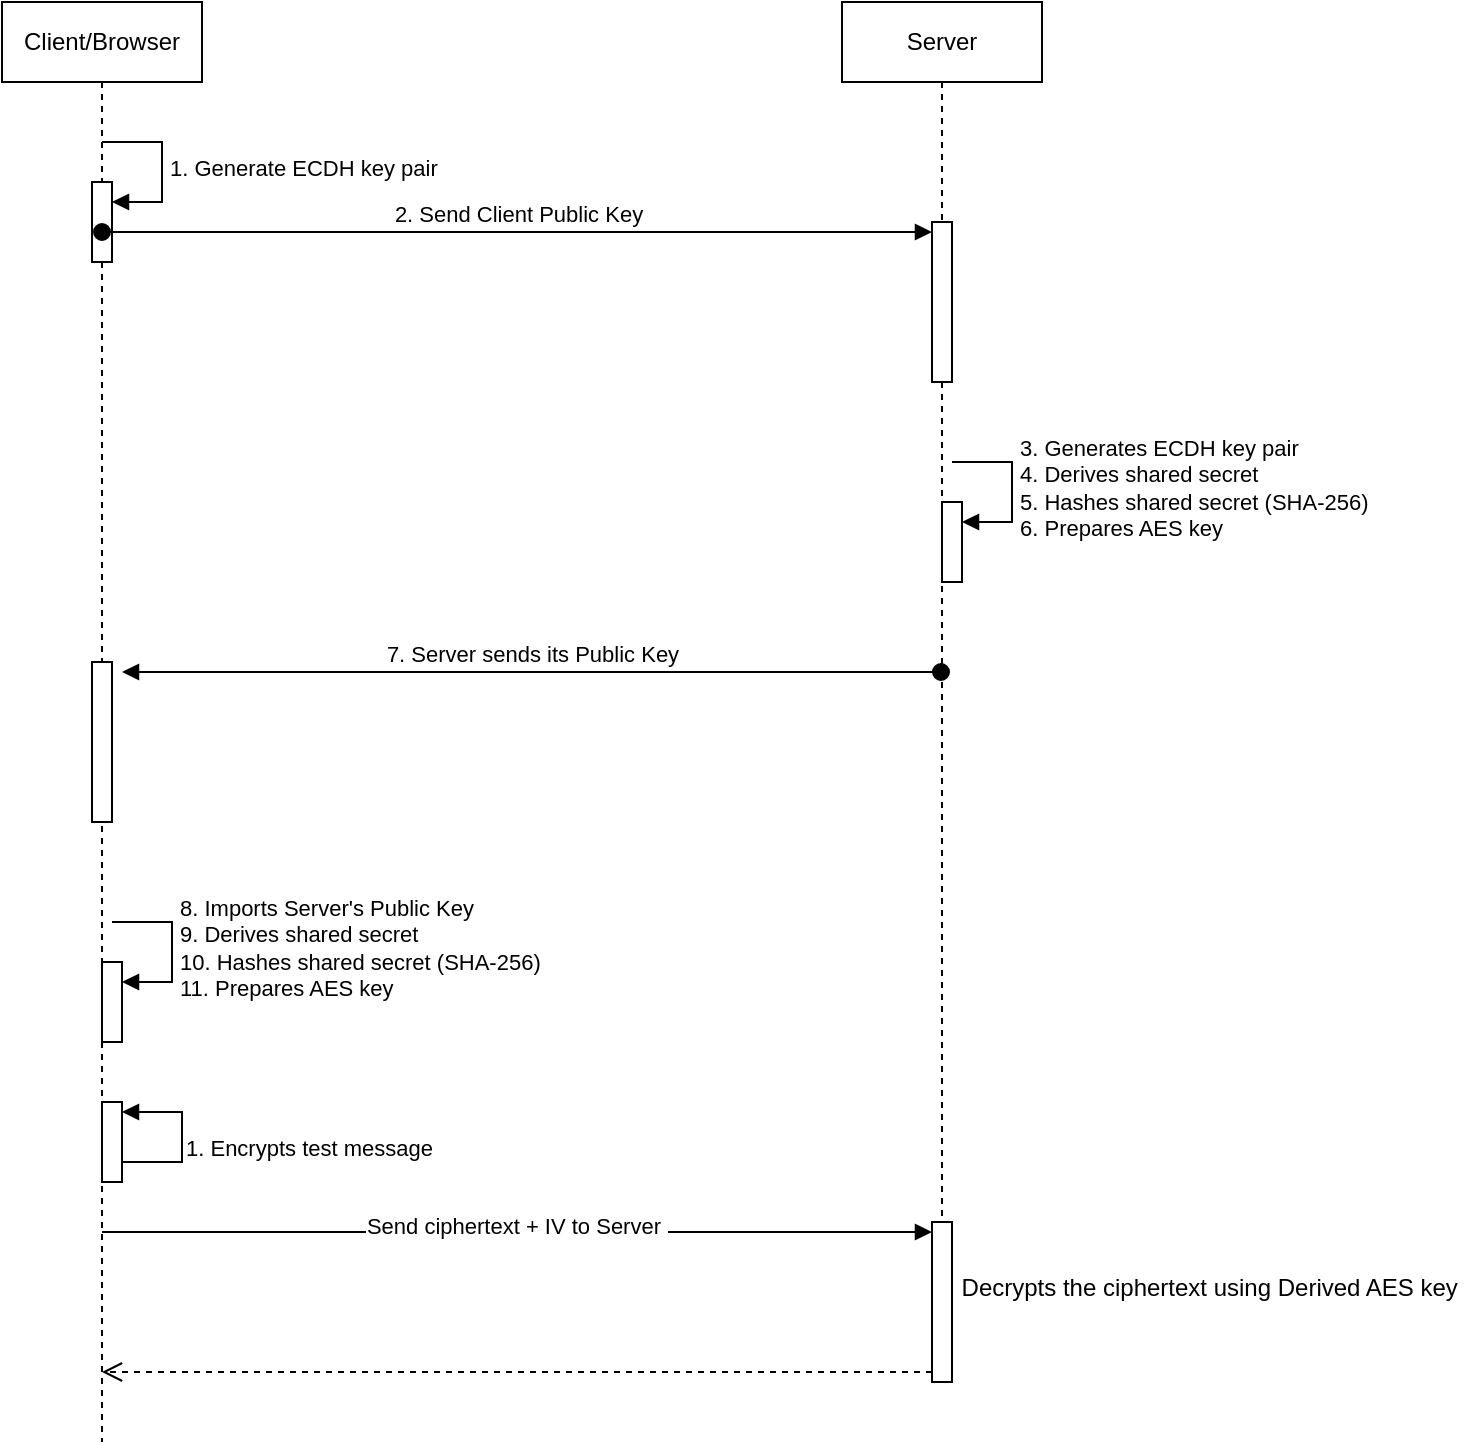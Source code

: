 <mxfile version="27.1.4">
  <diagram name="Page-1" id="YYuJjYj6VOPfvRBv3yDH">
    <mxGraphModel dx="897" dy="595" grid="1" gridSize="10" guides="1" tooltips="1" connect="1" arrows="1" fold="1" page="1" pageScale="1" pageWidth="850" pageHeight="1100" math="0" shadow="0">
      <root>
        <mxCell id="0" />
        <mxCell id="1" parent="0" />
        <mxCell id="jhHZkxdW6vcV8rd79qtP-1" value="Client/Browser" style="shape=umlLifeline;perimeter=lifelinePerimeter;whiteSpace=wrap;html=1;container=1;dropTarget=0;collapsible=0;recursiveResize=0;outlineConnect=0;portConstraint=eastwest;newEdgeStyle={&quot;curved&quot;:0,&quot;rounded&quot;:0};" vertex="1" parent="1">
          <mxGeometry x="60" y="80" width="100" height="720" as="geometry" />
        </mxCell>
        <mxCell id="jhHZkxdW6vcV8rd79qtP-5" value="" style="html=1;points=[[0,0,0,0,5],[0,1,0,0,-5],[1,0,0,0,5],[1,1,0,0,-5]];perimeter=orthogonalPerimeter;outlineConnect=0;targetShapes=umlLifeline;portConstraint=eastwest;newEdgeStyle={&quot;curved&quot;:0,&quot;rounded&quot;:0};" vertex="1" parent="jhHZkxdW6vcV8rd79qtP-1">
          <mxGeometry x="45" y="90" width="10" height="40" as="geometry" />
        </mxCell>
        <mxCell id="jhHZkxdW6vcV8rd79qtP-6" value="1. Generate ECDH key pair" style="html=1;align=left;spacingLeft=2;endArrow=block;rounded=0;edgeStyle=orthogonalEdgeStyle;curved=0;rounded=0;" edge="1" target="jhHZkxdW6vcV8rd79qtP-5" parent="jhHZkxdW6vcV8rd79qtP-1">
          <mxGeometry relative="1" as="geometry">
            <mxPoint x="50" y="70" as="sourcePoint" />
            <Array as="points">
              <mxPoint x="80" y="100" />
            </Array>
          </mxGeometry>
        </mxCell>
        <mxCell id="jhHZkxdW6vcV8rd79qtP-13" value="" style="html=1;points=[[0,0,0,0,5],[0,1,0,0,-5],[1,0,0,0,5],[1,1,0,0,-5]];perimeter=orthogonalPerimeter;outlineConnect=0;targetShapes=umlLifeline;portConstraint=eastwest;newEdgeStyle={&quot;curved&quot;:0,&quot;rounded&quot;:0};" vertex="1" parent="jhHZkxdW6vcV8rd79qtP-1">
          <mxGeometry x="45" y="330" width="10" height="80" as="geometry" />
        </mxCell>
        <mxCell id="jhHZkxdW6vcV8rd79qtP-15" value="" style="html=1;points=[[0,0,0,0,5],[0,1,0,0,-5],[1,0,0,0,5],[1,1,0,0,-5]];perimeter=orthogonalPerimeter;outlineConnect=0;targetShapes=umlLifeline;portConstraint=eastwest;newEdgeStyle={&quot;curved&quot;:0,&quot;rounded&quot;:0};" vertex="1" parent="jhHZkxdW6vcV8rd79qtP-1">
          <mxGeometry x="50" y="480" width="10" height="40" as="geometry" />
        </mxCell>
        <mxCell id="jhHZkxdW6vcV8rd79qtP-16" value="&lt;div&gt;8. Imports Server&#39;s Public Key&lt;/div&gt;&lt;div&gt;9. Derives shared secret&lt;/div&gt;&lt;div&gt;10. Hashes shared secret (SHA-256)&lt;/div&gt;&lt;div&gt;11. Prepares AES key&lt;/div&gt;" style="html=1;align=left;spacingLeft=2;endArrow=block;rounded=0;edgeStyle=orthogonalEdgeStyle;curved=0;rounded=0;" edge="1" target="jhHZkxdW6vcV8rd79qtP-15" parent="jhHZkxdW6vcV8rd79qtP-1">
          <mxGeometry relative="1" as="geometry">
            <mxPoint x="55" y="460" as="sourcePoint" />
            <Array as="points">
              <mxPoint x="85" y="490" />
            </Array>
          </mxGeometry>
        </mxCell>
        <mxCell id="jhHZkxdW6vcV8rd79qtP-17" value="" style="html=1;points=[[0,0,0,0,5],[0,1,0,0,-5],[1,0,0,0,5],[1,1,0,0,-5]];perimeter=orthogonalPerimeter;outlineConnect=0;targetShapes=umlLifeline;portConstraint=eastwest;newEdgeStyle={&quot;curved&quot;:0,&quot;rounded&quot;:0};" vertex="1" parent="jhHZkxdW6vcV8rd79qtP-1">
          <mxGeometry x="50" y="550" width="10" height="40" as="geometry" />
        </mxCell>
        <mxCell id="jhHZkxdW6vcV8rd79qtP-18" value="&lt;div&gt;1. Encrypts test message&lt;/div&gt;&lt;div&gt;&lt;br&gt;&lt;/div&gt;" style="html=1;align=left;spacingLeft=2;endArrow=block;rounded=0;edgeStyle=orthogonalEdgeStyle;curved=0;rounded=0;entryX=1;entryY=0;entryDx=0;entryDy=5;entryPerimeter=0;" edge="1" target="jhHZkxdW6vcV8rd79qtP-17" parent="jhHZkxdW6vcV8rd79qtP-1">
          <mxGeometry relative="1" as="geometry">
            <mxPoint x="60" y="550" as="sourcePoint" />
            <Array as="points">
              <mxPoint x="60" y="580" />
              <mxPoint x="90" y="580" />
              <mxPoint x="90" y="555" />
            </Array>
          </mxGeometry>
        </mxCell>
        <mxCell id="jhHZkxdW6vcV8rd79qtP-2" value="Server" style="shape=umlLifeline;perimeter=lifelinePerimeter;whiteSpace=wrap;html=1;container=1;dropTarget=0;collapsible=0;recursiveResize=0;outlineConnect=0;portConstraint=eastwest;newEdgeStyle={&quot;curved&quot;:0,&quot;rounded&quot;:0};" vertex="1" parent="1">
          <mxGeometry x="480" y="80" width="100" height="670" as="geometry" />
        </mxCell>
        <mxCell id="jhHZkxdW6vcV8rd79qtP-7" value="" style="html=1;points=[[0,0,0,0,5],[0,1,0,0,-5],[1,0,0,0,5],[1,1,0,0,-5]];perimeter=orthogonalPerimeter;outlineConnect=0;targetShapes=umlLifeline;portConstraint=eastwest;newEdgeStyle={&quot;curved&quot;:0,&quot;rounded&quot;:0};" vertex="1" parent="jhHZkxdW6vcV8rd79qtP-2">
          <mxGeometry x="45" y="110" width="10" height="80" as="geometry" />
        </mxCell>
        <mxCell id="jhHZkxdW6vcV8rd79qtP-11" value="" style="html=1;points=[[0,0,0,0,5],[0,1,0,0,-5],[1,0,0,0,5],[1,1,0,0,-5]];perimeter=orthogonalPerimeter;outlineConnect=0;targetShapes=umlLifeline;portConstraint=eastwest;newEdgeStyle={&quot;curved&quot;:0,&quot;rounded&quot;:0};" vertex="1" parent="jhHZkxdW6vcV8rd79qtP-2">
          <mxGeometry x="50" y="250" width="10" height="40" as="geometry" />
        </mxCell>
        <mxCell id="jhHZkxdW6vcV8rd79qtP-12" value="&lt;div&gt;3. Generates ECDH key pair&lt;/div&gt;&lt;div&gt;4. Derives shared secret&lt;/div&gt;&lt;div&gt;5. Hashes shared secret (SHA-256)&lt;/div&gt;&lt;div&gt;6. Prepares AES key&lt;/div&gt;" style="html=1;align=left;spacingLeft=2;endArrow=block;rounded=0;edgeStyle=orthogonalEdgeStyle;curved=0;rounded=0;" edge="1" target="jhHZkxdW6vcV8rd79qtP-11" parent="jhHZkxdW6vcV8rd79qtP-2">
          <mxGeometry relative="1" as="geometry">
            <mxPoint x="55" y="230" as="sourcePoint" />
            <Array as="points">
              <mxPoint x="85" y="260" />
            </Array>
          </mxGeometry>
        </mxCell>
        <mxCell id="jhHZkxdW6vcV8rd79qtP-19" value="" style="html=1;points=[[0,0,0,0,5],[0,1,0,0,-5],[1,0,0,0,5],[1,1,0,0,-5]];perimeter=orthogonalPerimeter;outlineConnect=0;targetShapes=umlLifeline;portConstraint=eastwest;newEdgeStyle={&quot;curved&quot;:0,&quot;rounded&quot;:0};" vertex="1" parent="jhHZkxdW6vcV8rd79qtP-2">
          <mxGeometry x="45" y="610" width="10" height="80" as="geometry" />
        </mxCell>
        <mxCell id="jhHZkxdW6vcV8rd79qtP-8" value="2. Send Client Public Key" style="html=1;verticalAlign=bottom;startArrow=oval;endArrow=block;startSize=8;curved=0;rounded=0;entryX=0;entryY=0;entryDx=0;entryDy=5;" edge="1" target="jhHZkxdW6vcV8rd79qtP-7" parent="1" source="jhHZkxdW6vcV8rd79qtP-1">
          <mxGeometry relative="1" as="geometry">
            <mxPoint x="455" y="195" as="sourcePoint" />
          </mxGeometry>
        </mxCell>
        <mxCell id="jhHZkxdW6vcV8rd79qtP-14" value="7. Server sends its Public Key" style="html=1;verticalAlign=bottom;startArrow=oval;endArrow=block;startSize=8;curved=0;rounded=0;" edge="1" parent="1" source="jhHZkxdW6vcV8rd79qtP-2">
          <mxGeometry relative="1" as="geometry">
            <mxPoint x="540" y="430" as="sourcePoint" />
            <mxPoint x="120" y="415" as="targetPoint" />
          </mxGeometry>
        </mxCell>
        <mxCell id="jhHZkxdW6vcV8rd79qtP-20" value="" style="html=1;verticalAlign=bottom;endArrow=block;curved=0;rounded=0;entryX=0;entryY=0;entryDx=0;entryDy=5;" edge="1" target="jhHZkxdW6vcV8rd79qtP-19" parent="1" source="jhHZkxdW6vcV8rd79qtP-1">
          <mxGeometry relative="1" as="geometry">
            <mxPoint x="140" y="670" as="sourcePoint" />
          </mxGeometry>
        </mxCell>
        <mxCell id="jhHZkxdW6vcV8rd79qtP-22" value="Send ciphertext + IV to Server&amp;nbsp;" style="edgeLabel;html=1;align=center;verticalAlign=middle;resizable=0;points=[];" vertex="1" connectable="0" parent="jhHZkxdW6vcV8rd79qtP-20">
          <mxGeometry x="-0.006" y="3" relative="1" as="geometry">
            <mxPoint as="offset" />
          </mxGeometry>
        </mxCell>
        <mxCell id="jhHZkxdW6vcV8rd79qtP-21" value="" style="html=1;verticalAlign=bottom;endArrow=open;dashed=1;endSize=8;curved=0;rounded=0;exitX=0;exitY=1;exitDx=0;exitDy=-5;" edge="1" source="jhHZkxdW6vcV8rd79qtP-19" parent="1" target="jhHZkxdW6vcV8rd79qtP-1">
          <mxGeometry relative="1" as="geometry">
            <mxPoint x="110" y="770" as="targetPoint" />
          </mxGeometry>
        </mxCell>
        <mxCell id="jhHZkxdW6vcV8rd79qtP-23" value="&amp;nbsp; &amp;nbsp; &amp;nbsp; &amp;nbsp; &amp;nbsp; &amp;nbsp; &amp;nbsp; &amp;nbsp; &amp;nbsp; &amp;nbsp; &amp;nbsp; &amp;nbsp; &amp;nbsp; &amp;nbsp; &amp;nbsp; &amp;nbsp; &amp;nbsp; &amp;nbsp; &amp;nbsp; &amp;nbsp; &amp;nbsp; &amp;nbsp; &amp;nbsp; &amp;nbsp; &amp;nbsp; &amp;nbsp; &amp;nbsp; &amp;nbsp; &amp;nbsp; &amp;nbsp; &amp;nbsp; &amp;nbsp; &amp;nbsp; &amp;nbsp; &amp;nbsp; &amp;nbsp; &amp;nbsp; Decrypts the ciphertext using Derived AES key" style="text;html=1;align=center;verticalAlign=middle;resizable=0;points=[];autosize=1;strokeColor=none;fillColor=none;" vertex="1" parent="1">
          <mxGeometry x="280" y="708" width="520" height="30" as="geometry" />
        </mxCell>
      </root>
    </mxGraphModel>
  </diagram>
</mxfile>
